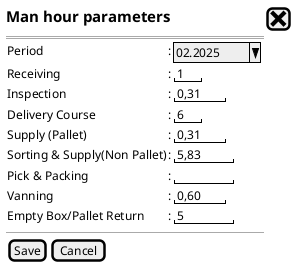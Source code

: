 @startsalt
{
   <size:15><b>Man hour parameters|[<size:25><&x>]|*
  ==
  {
    |Period                         |:|^ 02.2025 ^|*
    |Receiving                      |:|" 1 "|*
    |Inspection                     |:|" 0,31 "|*
    |Delivery Course                |:|" 6 "|*
    |Supply (Pallet)                |:|" 0,31 "|*
    |Sorting & Supply(Non Pallet)   |:|" 5,83  "|*
    |Pick & Packing                 |:|"       "|*
    |Vanning                        |:|" 0,60 "|*
    |Empty Box/Pallet Return        |:|" 5     "|*
  }
  --
  {
    [Save]|[Cancel]
  }
}|
@endsalt